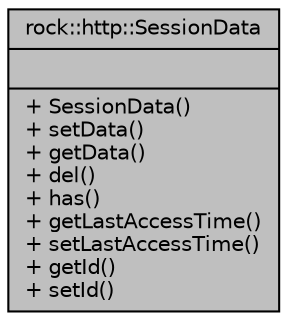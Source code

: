 digraph "rock::http::SessionData"
{
 // LATEX_PDF_SIZE
  edge [fontname="Helvetica",fontsize="10",labelfontname="Helvetica",labelfontsize="10"];
  node [fontname="Helvetica",fontsize="10",shape=record];
  Node1 [label="{rock::http::SessionData\n||+ SessionData()\l+ setData()\l+ getData()\l+ del()\l+ has()\l+ getLastAccessTime()\l+ setLastAccessTime()\l+ getId()\l+ setId()\l}",height=0.2,width=0.4,color="black", fillcolor="grey75", style="filled", fontcolor="black",tooltip=" "];
}
